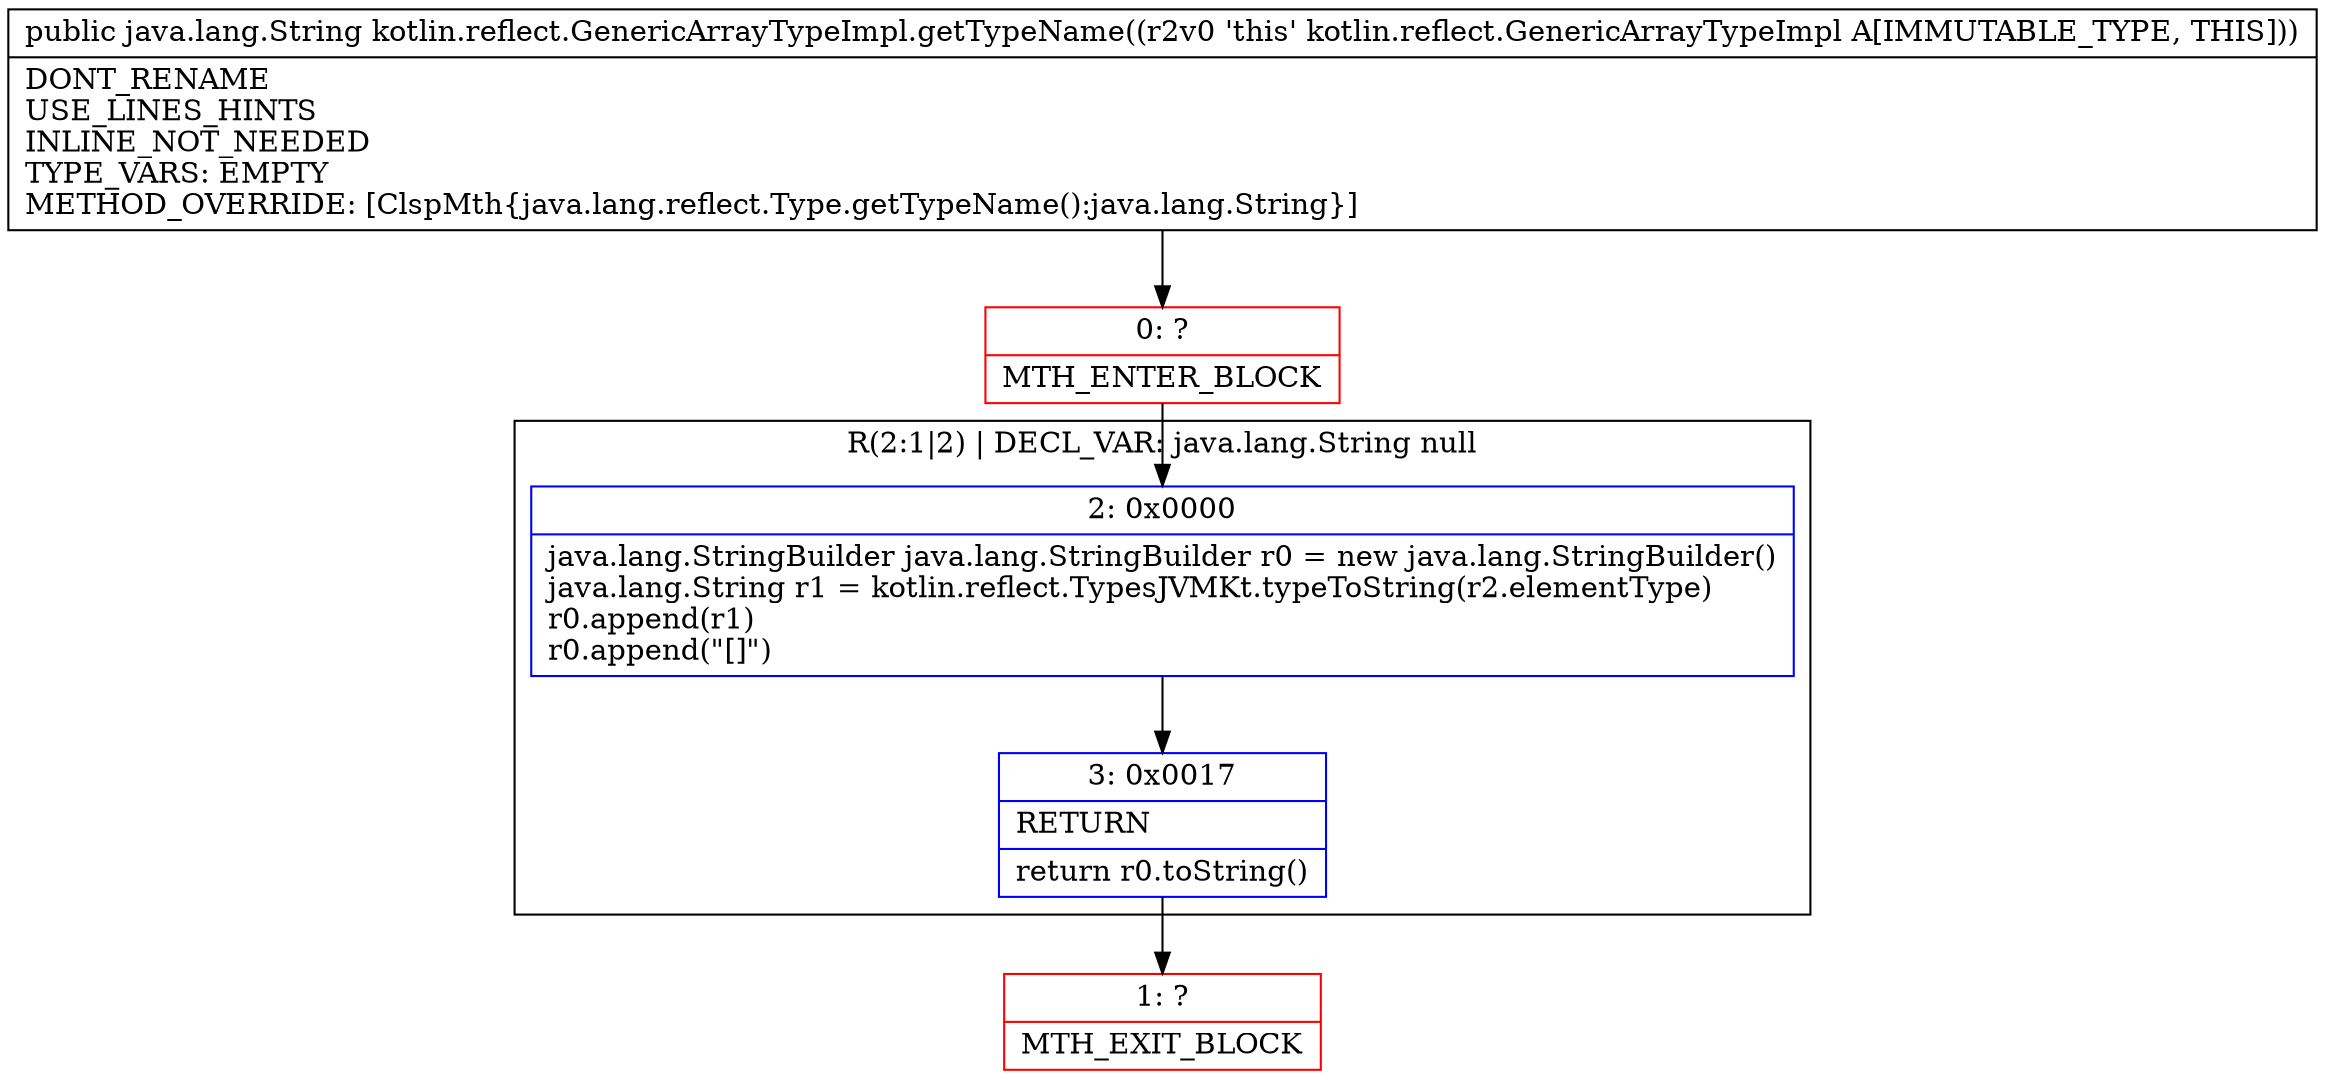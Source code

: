 digraph "CFG forkotlin.reflect.GenericArrayTypeImpl.getTypeName()Ljava\/lang\/String;" {
subgraph cluster_Region_847079592 {
label = "R(2:1|2) | DECL_VAR: java.lang.String null\l";
node [shape=record,color=blue];
Node_2 [shape=record,label="{2\:\ 0x0000|java.lang.StringBuilder java.lang.StringBuilder r0 = new java.lang.StringBuilder()\ljava.lang.String r1 = kotlin.reflect.TypesJVMKt.typeToString(r2.elementType)\lr0.append(r1)\lr0.append(\"[]\")\l}"];
Node_3 [shape=record,label="{3\:\ 0x0017|RETURN\l|return r0.toString()\l}"];
}
Node_0 [shape=record,color=red,label="{0\:\ ?|MTH_ENTER_BLOCK\l}"];
Node_1 [shape=record,color=red,label="{1\:\ ?|MTH_EXIT_BLOCK\l}"];
MethodNode[shape=record,label="{public java.lang.String kotlin.reflect.GenericArrayTypeImpl.getTypeName((r2v0 'this' kotlin.reflect.GenericArrayTypeImpl A[IMMUTABLE_TYPE, THIS]))  | DONT_RENAME\lUSE_LINES_HINTS\lINLINE_NOT_NEEDED\lTYPE_VARS: EMPTY\lMETHOD_OVERRIDE: [ClspMth\{java.lang.reflect.Type.getTypeName():java.lang.String\}]\l}"];
MethodNode -> Node_0;Node_2 -> Node_3;
Node_3 -> Node_1;
Node_0 -> Node_2;
}

